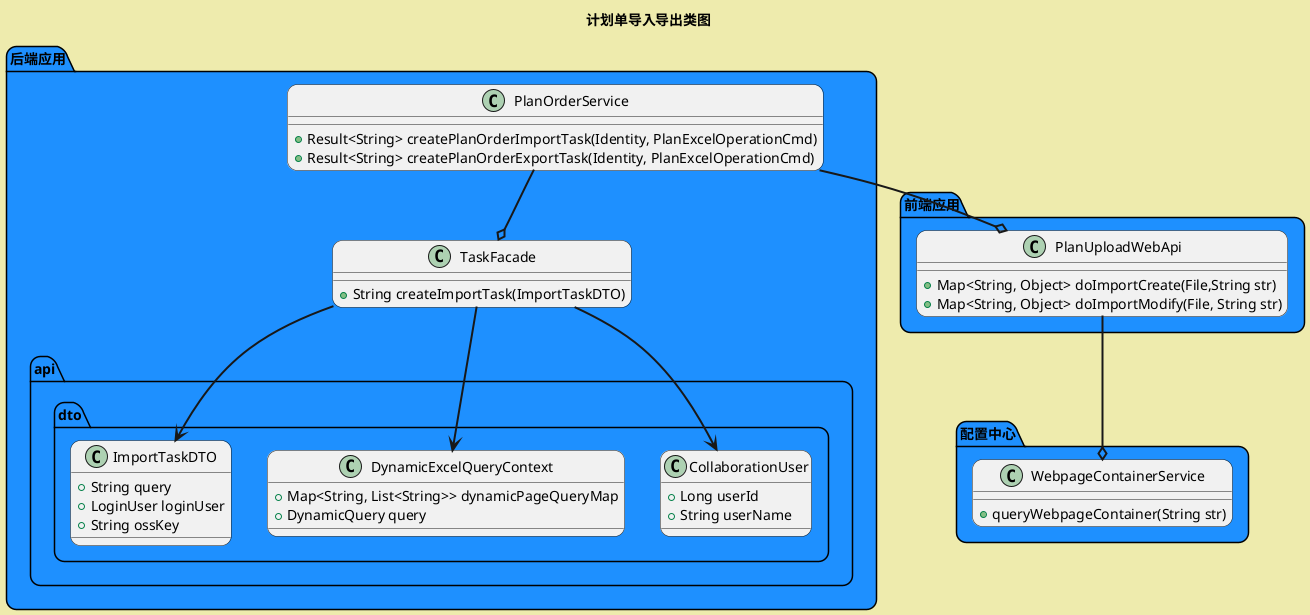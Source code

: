 @startuml
title  计划单导入导出类图
'skinparam packageStyle rect /' 加入这行代码，样式纯矩形'/
skinparam backgroundColor #EEEBAD
skinparam roundcorner 20
skinparam sequenceArrowThickness 2
'skinparam handwritten true

package 前端应用 #DodgerBlue {
    class PlanUploadWebApi {
      +Map<String, Object> doImportCreate(File,String str)
      +Map<String, Object> doImportModify(File, String str)
    }
}

package 配置中心 #DodgerBlue {
    class WebpageContainerService {
        +queryWebpageContainer(String str)
    }
}

package 后端应用.api.dto #DodgerBlue {
    class CollaborationUser {
        +Long userId
        +String userName
    }
    class DynamicExcelQueryContext {
        +Map<String, List<String>> dynamicPageQueryMap
        +DynamicQuery query
    }

    class ImportTaskDTO {
        +String query
        +LoginUser loginUser
        +String ossKey
    }

}

package 后端应用 #DodgerBlue {
    class PlanOrderService {
        +Result<String> createPlanOrderImportTask(Identity, PlanExcelOperationCmd)
        +Result<String> createPlanOrderExportTask(Identity, PlanExcelOperationCmd)
    }

    class TaskFacade {
        +String createImportTask(ImportTaskDTO)
    }
}

PlanUploadWebApi --o WebpageContainerService
PlanOrderService --o PlanUploadWebApi
PlanOrderService --o TaskFacade
TaskFacade --> CollaborationUser
TaskFacade --> DynamicExcelQueryContext
TaskFacade --> ImportTaskDTO

@enduml
